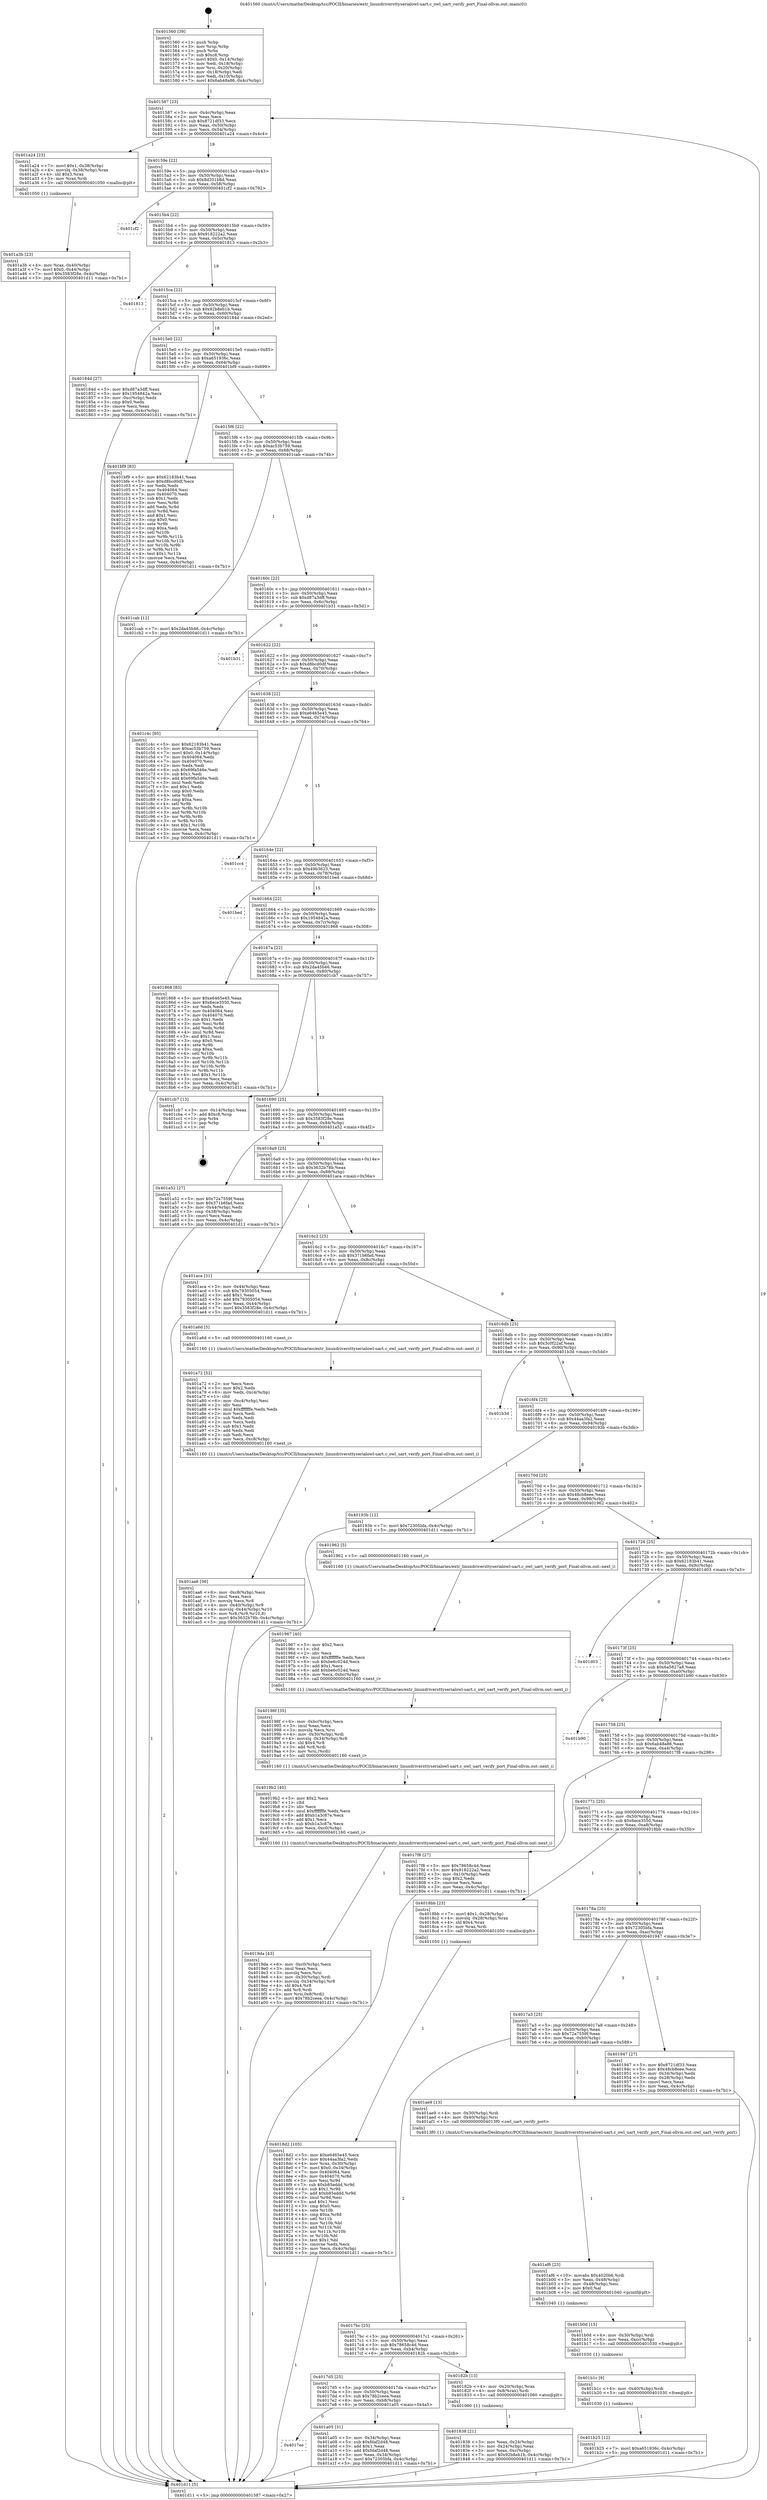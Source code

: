 digraph "0x401560" {
  label = "0x401560 (/mnt/c/Users/mathe/Desktop/tcc/POCII/binaries/extr_linuxdriversttyserialowl-uart.c_owl_uart_verify_port_Final-ollvm.out::main(0))"
  labelloc = "t"
  node[shape=record]

  Entry [label="",width=0.3,height=0.3,shape=circle,fillcolor=black,style=filled]
  "0x401587" [label="{
     0x401587 [23]\l
     | [instrs]\l
     &nbsp;&nbsp;0x401587 \<+3\>: mov -0x4c(%rbp),%eax\l
     &nbsp;&nbsp;0x40158a \<+2\>: mov %eax,%ecx\l
     &nbsp;&nbsp;0x40158c \<+6\>: sub $0x8721df33,%ecx\l
     &nbsp;&nbsp;0x401592 \<+3\>: mov %eax,-0x50(%rbp)\l
     &nbsp;&nbsp;0x401595 \<+3\>: mov %ecx,-0x54(%rbp)\l
     &nbsp;&nbsp;0x401598 \<+6\>: je 0000000000401a24 \<main+0x4c4\>\l
  }"]
  "0x401a24" [label="{
     0x401a24 [23]\l
     | [instrs]\l
     &nbsp;&nbsp;0x401a24 \<+7\>: movl $0x1,-0x38(%rbp)\l
     &nbsp;&nbsp;0x401a2b \<+4\>: movslq -0x38(%rbp),%rax\l
     &nbsp;&nbsp;0x401a2f \<+4\>: shl $0x3,%rax\l
     &nbsp;&nbsp;0x401a33 \<+3\>: mov %rax,%rdi\l
     &nbsp;&nbsp;0x401a36 \<+5\>: call 0000000000401050 \<malloc@plt\>\l
     | [calls]\l
     &nbsp;&nbsp;0x401050 \{1\} (unknown)\l
  }"]
  "0x40159e" [label="{
     0x40159e [22]\l
     | [instrs]\l
     &nbsp;&nbsp;0x40159e \<+5\>: jmp 00000000004015a3 \<main+0x43\>\l
     &nbsp;&nbsp;0x4015a3 \<+3\>: mov -0x50(%rbp),%eax\l
     &nbsp;&nbsp;0x4015a6 \<+5\>: sub $0x8d201b8d,%eax\l
     &nbsp;&nbsp;0x4015ab \<+3\>: mov %eax,-0x58(%rbp)\l
     &nbsp;&nbsp;0x4015ae \<+6\>: je 0000000000401cf2 \<main+0x792\>\l
  }"]
  Exit [label="",width=0.3,height=0.3,shape=circle,fillcolor=black,style=filled,peripheries=2]
  "0x401cf2" [label="{
     0x401cf2\l
  }", style=dashed]
  "0x4015b4" [label="{
     0x4015b4 [22]\l
     | [instrs]\l
     &nbsp;&nbsp;0x4015b4 \<+5\>: jmp 00000000004015b9 \<main+0x59\>\l
     &nbsp;&nbsp;0x4015b9 \<+3\>: mov -0x50(%rbp),%eax\l
     &nbsp;&nbsp;0x4015bc \<+5\>: sub $0x918222a2,%eax\l
     &nbsp;&nbsp;0x4015c1 \<+3\>: mov %eax,-0x5c(%rbp)\l
     &nbsp;&nbsp;0x4015c4 \<+6\>: je 0000000000401813 \<main+0x2b3\>\l
  }"]
  "0x401b25" [label="{
     0x401b25 [12]\l
     | [instrs]\l
     &nbsp;&nbsp;0x401b25 \<+7\>: movl $0xa651936c,-0x4c(%rbp)\l
     &nbsp;&nbsp;0x401b2c \<+5\>: jmp 0000000000401d11 \<main+0x7b1\>\l
  }"]
  "0x401813" [label="{
     0x401813\l
  }", style=dashed]
  "0x4015ca" [label="{
     0x4015ca [22]\l
     | [instrs]\l
     &nbsp;&nbsp;0x4015ca \<+5\>: jmp 00000000004015cf \<main+0x6f\>\l
     &nbsp;&nbsp;0x4015cf \<+3\>: mov -0x50(%rbp),%eax\l
     &nbsp;&nbsp;0x4015d2 \<+5\>: sub $0x92b8eb1b,%eax\l
     &nbsp;&nbsp;0x4015d7 \<+3\>: mov %eax,-0x60(%rbp)\l
     &nbsp;&nbsp;0x4015da \<+6\>: je 000000000040184d \<main+0x2ed\>\l
  }"]
  "0x401b1c" [label="{
     0x401b1c [9]\l
     | [instrs]\l
     &nbsp;&nbsp;0x401b1c \<+4\>: mov -0x40(%rbp),%rdi\l
     &nbsp;&nbsp;0x401b20 \<+5\>: call 0000000000401030 \<free@plt\>\l
     | [calls]\l
     &nbsp;&nbsp;0x401030 \{1\} (unknown)\l
  }"]
  "0x40184d" [label="{
     0x40184d [27]\l
     | [instrs]\l
     &nbsp;&nbsp;0x40184d \<+5\>: mov $0xd87a3dff,%eax\l
     &nbsp;&nbsp;0x401852 \<+5\>: mov $0x1954842a,%ecx\l
     &nbsp;&nbsp;0x401857 \<+3\>: mov -0xc(%rbp),%edx\l
     &nbsp;&nbsp;0x40185a \<+3\>: cmp $0x0,%edx\l
     &nbsp;&nbsp;0x40185d \<+3\>: cmove %ecx,%eax\l
     &nbsp;&nbsp;0x401860 \<+3\>: mov %eax,-0x4c(%rbp)\l
     &nbsp;&nbsp;0x401863 \<+5\>: jmp 0000000000401d11 \<main+0x7b1\>\l
  }"]
  "0x4015e0" [label="{
     0x4015e0 [22]\l
     | [instrs]\l
     &nbsp;&nbsp;0x4015e0 \<+5\>: jmp 00000000004015e5 \<main+0x85\>\l
     &nbsp;&nbsp;0x4015e5 \<+3\>: mov -0x50(%rbp),%eax\l
     &nbsp;&nbsp;0x4015e8 \<+5\>: sub $0xa651936c,%eax\l
     &nbsp;&nbsp;0x4015ed \<+3\>: mov %eax,-0x64(%rbp)\l
     &nbsp;&nbsp;0x4015f0 \<+6\>: je 0000000000401bf9 \<main+0x699\>\l
  }"]
  "0x401b0d" [label="{
     0x401b0d [15]\l
     | [instrs]\l
     &nbsp;&nbsp;0x401b0d \<+4\>: mov -0x30(%rbp),%rdi\l
     &nbsp;&nbsp;0x401b11 \<+6\>: mov %eax,-0xcc(%rbp)\l
     &nbsp;&nbsp;0x401b17 \<+5\>: call 0000000000401030 \<free@plt\>\l
     | [calls]\l
     &nbsp;&nbsp;0x401030 \{1\} (unknown)\l
  }"]
  "0x401bf9" [label="{
     0x401bf9 [83]\l
     | [instrs]\l
     &nbsp;&nbsp;0x401bf9 \<+5\>: mov $0x62183b41,%eax\l
     &nbsp;&nbsp;0x401bfe \<+5\>: mov $0xd8bcd0df,%ecx\l
     &nbsp;&nbsp;0x401c03 \<+2\>: xor %edx,%edx\l
     &nbsp;&nbsp;0x401c05 \<+7\>: mov 0x404064,%esi\l
     &nbsp;&nbsp;0x401c0c \<+7\>: mov 0x404070,%edi\l
     &nbsp;&nbsp;0x401c13 \<+3\>: sub $0x1,%edx\l
     &nbsp;&nbsp;0x401c16 \<+3\>: mov %esi,%r8d\l
     &nbsp;&nbsp;0x401c19 \<+3\>: add %edx,%r8d\l
     &nbsp;&nbsp;0x401c1c \<+4\>: imul %r8d,%esi\l
     &nbsp;&nbsp;0x401c20 \<+3\>: and $0x1,%esi\l
     &nbsp;&nbsp;0x401c23 \<+3\>: cmp $0x0,%esi\l
     &nbsp;&nbsp;0x401c26 \<+4\>: sete %r9b\l
     &nbsp;&nbsp;0x401c2a \<+3\>: cmp $0xa,%edi\l
     &nbsp;&nbsp;0x401c2d \<+4\>: setl %r10b\l
     &nbsp;&nbsp;0x401c31 \<+3\>: mov %r9b,%r11b\l
     &nbsp;&nbsp;0x401c34 \<+3\>: and %r10b,%r11b\l
     &nbsp;&nbsp;0x401c37 \<+3\>: xor %r10b,%r9b\l
     &nbsp;&nbsp;0x401c3a \<+3\>: or %r9b,%r11b\l
     &nbsp;&nbsp;0x401c3d \<+4\>: test $0x1,%r11b\l
     &nbsp;&nbsp;0x401c41 \<+3\>: cmovne %ecx,%eax\l
     &nbsp;&nbsp;0x401c44 \<+3\>: mov %eax,-0x4c(%rbp)\l
     &nbsp;&nbsp;0x401c47 \<+5\>: jmp 0000000000401d11 \<main+0x7b1\>\l
  }"]
  "0x4015f6" [label="{
     0x4015f6 [22]\l
     | [instrs]\l
     &nbsp;&nbsp;0x4015f6 \<+5\>: jmp 00000000004015fb \<main+0x9b\>\l
     &nbsp;&nbsp;0x4015fb \<+3\>: mov -0x50(%rbp),%eax\l
     &nbsp;&nbsp;0x4015fe \<+5\>: sub $0xac53b759,%eax\l
     &nbsp;&nbsp;0x401603 \<+3\>: mov %eax,-0x68(%rbp)\l
     &nbsp;&nbsp;0x401606 \<+6\>: je 0000000000401cab \<main+0x74b\>\l
  }"]
  "0x401af6" [label="{
     0x401af6 [23]\l
     | [instrs]\l
     &nbsp;&nbsp;0x401af6 \<+10\>: movabs $0x4020b6,%rdi\l
     &nbsp;&nbsp;0x401b00 \<+3\>: mov %eax,-0x48(%rbp)\l
     &nbsp;&nbsp;0x401b03 \<+3\>: mov -0x48(%rbp),%esi\l
     &nbsp;&nbsp;0x401b06 \<+2\>: mov $0x0,%al\l
     &nbsp;&nbsp;0x401b08 \<+5\>: call 0000000000401040 \<printf@plt\>\l
     | [calls]\l
     &nbsp;&nbsp;0x401040 \{1\} (unknown)\l
  }"]
  "0x401cab" [label="{
     0x401cab [12]\l
     | [instrs]\l
     &nbsp;&nbsp;0x401cab \<+7\>: movl $0x2da45b46,-0x4c(%rbp)\l
     &nbsp;&nbsp;0x401cb2 \<+5\>: jmp 0000000000401d11 \<main+0x7b1\>\l
  }"]
  "0x40160c" [label="{
     0x40160c [22]\l
     | [instrs]\l
     &nbsp;&nbsp;0x40160c \<+5\>: jmp 0000000000401611 \<main+0xb1\>\l
     &nbsp;&nbsp;0x401611 \<+3\>: mov -0x50(%rbp),%eax\l
     &nbsp;&nbsp;0x401614 \<+5\>: sub $0xd87a3dff,%eax\l
     &nbsp;&nbsp;0x401619 \<+3\>: mov %eax,-0x6c(%rbp)\l
     &nbsp;&nbsp;0x40161c \<+6\>: je 0000000000401b31 \<main+0x5d1\>\l
  }"]
  "0x401aa6" [label="{
     0x401aa6 [36]\l
     | [instrs]\l
     &nbsp;&nbsp;0x401aa6 \<+6\>: mov -0xc8(%rbp),%ecx\l
     &nbsp;&nbsp;0x401aac \<+3\>: imul %eax,%ecx\l
     &nbsp;&nbsp;0x401aaf \<+3\>: movslq %ecx,%r8\l
     &nbsp;&nbsp;0x401ab2 \<+4\>: mov -0x40(%rbp),%r9\l
     &nbsp;&nbsp;0x401ab6 \<+4\>: movslq -0x44(%rbp),%r10\l
     &nbsp;&nbsp;0x401aba \<+4\>: mov %r8,(%r9,%r10,8)\l
     &nbsp;&nbsp;0x401abe \<+7\>: movl $0x3632b78b,-0x4c(%rbp)\l
     &nbsp;&nbsp;0x401ac5 \<+5\>: jmp 0000000000401d11 \<main+0x7b1\>\l
  }"]
  "0x401b31" [label="{
     0x401b31\l
  }", style=dashed]
  "0x401622" [label="{
     0x401622 [22]\l
     | [instrs]\l
     &nbsp;&nbsp;0x401622 \<+5\>: jmp 0000000000401627 \<main+0xc7\>\l
     &nbsp;&nbsp;0x401627 \<+3\>: mov -0x50(%rbp),%eax\l
     &nbsp;&nbsp;0x40162a \<+5\>: sub $0xd8bcd0df,%eax\l
     &nbsp;&nbsp;0x40162f \<+3\>: mov %eax,-0x70(%rbp)\l
     &nbsp;&nbsp;0x401632 \<+6\>: je 0000000000401c4c \<main+0x6ec\>\l
  }"]
  "0x401a72" [label="{
     0x401a72 [52]\l
     | [instrs]\l
     &nbsp;&nbsp;0x401a72 \<+2\>: xor %ecx,%ecx\l
     &nbsp;&nbsp;0x401a74 \<+5\>: mov $0x2,%edx\l
     &nbsp;&nbsp;0x401a79 \<+6\>: mov %edx,-0xc4(%rbp)\l
     &nbsp;&nbsp;0x401a7f \<+1\>: cltd\l
     &nbsp;&nbsp;0x401a80 \<+6\>: mov -0xc4(%rbp),%esi\l
     &nbsp;&nbsp;0x401a86 \<+2\>: idiv %esi\l
     &nbsp;&nbsp;0x401a88 \<+6\>: imul $0xfffffffe,%edx,%edx\l
     &nbsp;&nbsp;0x401a8e \<+2\>: mov %ecx,%edi\l
     &nbsp;&nbsp;0x401a90 \<+2\>: sub %edx,%edi\l
     &nbsp;&nbsp;0x401a92 \<+2\>: mov %ecx,%edx\l
     &nbsp;&nbsp;0x401a94 \<+3\>: sub $0x1,%edx\l
     &nbsp;&nbsp;0x401a97 \<+2\>: add %edx,%edi\l
     &nbsp;&nbsp;0x401a99 \<+2\>: sub %edi,%ecx\l
     &nbsp;&nbsp;0x401a9b \<+6\>: mov %ecx,-0xc8(%rbp)\l
     &nbsp;&nbsp;0x401aa1 \<+5\>: call 0000000000401160 \<next_i\>\l
     | [calls]\l
     &nbsp;&nbsp;0x401160 \{1\} (/mnt/c/Users/mathe/Desktop/tcc/POCII/binaries/extr_linuxdriversttyserialowl-uart.c_owl_uart_verify_port_Final-ollvm.out::next_i)\l
  }"]
  "0x401c4c" [label="{
     0x401c4c [95]\l
     | [instrs]\l
     &nbsp;&nbsp;0x401c4c \<+5\>: mov $0x62183b41,%eax\l
     &nbsp;&nbsp;0x401c51 \<+5\>: mov $0xac53b759,%ecx\l
     &nbsp;&nbsp;0x401c56 \<+7\>: movl $0x0,-0x14(%rbp)\l
     &nbsp;&nbsp;0x401c5d \<+7\>: mov 0x404064,%edx\l
     &nbsp;&nbsp;0x401c64 \<+7\>: mov 0x404070,%esi\l
     &nbsp;&nbsp;0x401c6b \<+2\>: mov %edx,%edi\l
     &nbsp;&nbsp;0x401c6d \<+6\>: sub $0x69fa546e,%edi\l
     &nbsp;&nbsp;0x401c73 \<+3\>: sub $0x1,%edi\l
     &nbsp;&nbsp;0x401c76 \<+6\>: add $0x69fa546e,%edi\l
     &nbsp;&nbsp;0x401c7c \<+3\>: imul %edi,%edx\l
     &nbsp;&nbsp;0x401c7f \<+3\>: and $0x1,%edx\l
     &nbsp;&nbsp;0x401c82 \<+3\>: cmp $0x0,%edx\l
     &nbsp;&nbsp;0x401c85 \<+4\>: sete %r8b\l
     &nbsp;&nbsp;0x401c89 \<+3\>: cmp $0xa,%esi\l
     &nbsp;&nbsp;0x401c8c \<+4\>: setl %r9b\l
     &nbsp;&nbsp;0x401c90 \<+3\>: mov %r8b,%r10b\l
     &nbsp;&nbsp;0x401c93 \<+3\>: and %r9b,%r10b\l
     &nbsp;&nbsp;0x401c96 \<+3\>: xor %r9b,%r8b\l
     &nbsp;&nbsp;0x401c99 \<+3\>: or %r8b,%r10b\l
     &nbsp;&nbsp;0x401c9c \<+4\>: test $0x1,%r10b\l
     &nbsp;&nbsp;0x401ca0 \<+3\>: cmovne %ecx,%eax\l
     &nbsp;&nbsp;0x401ca3 \<+3\>: mov %eax,-0x4c(%rbp)\l
     &nbsp;&nbsp;0x401ca6 \<+5\>: jmp 0000000000401d11 \<main+0x7b1\>\l
  }"]
  "0x401638" [label="{
     0x401638 [22]\l
     | [instrs]\l
     &nbsp;&nbsp;0x401638 \<+5\>: jmp 000000000040163d \<main+0xdd\>\l
     &nbsp;&nbsp;0x40163d \<+3\>: mov -0x50(%rbp),%eax\l
     &nbsp;&nbsp;0x401640 \<+5\>: sub $0xe6465e45,%eax\l
     &nbsp;&nbsp;0x401645 \<+3\>: mov %eax,-0x74(%rbp)\l
     &nbsp;&nbsp;0x401648 \<+6\>: je 0000000000401cc4 \<main+0x764\>\l
  }"]
  "0x401a3b" [label="{
     0x401a3b [23]\l
     | [instrs]\l
     &nbsp;&nbsp;0x401a3b \<+4\>: mov %rax,-0x40(%rbp)\l
     &nbsp;&nbsp;0x401a3f \<+7\>: movl $0x0,-0x44(%rbp)\l
     &nbsp;&nbsp;0x401a46 \<+7\>: movl $0x3583f28e,-0x4c(%rbp)\l
     &nbsp;&nbsp;0x401a4d \<+5\>: jmp 0000000000401d11 \<main+0x7b1\>\l
  }"]
  "0x401cc4" [label="{
     0x401cc4\l
  }", style=dashed]
  "0x40164e" [label="{
     0x40164e [22]\l
     | [instrs]\l
     &nbsp;&nbsp;0x40164e \<+5\>: jmp 0000000000401653 \<main+0xf3\>\l
     &nbsp;&nbsp;0x401653 \<+3\>: mov -0x50(%rbp),%eax\l
     &nbsp;&nbsp;0x401656 \<+5\>: sub $0x49b3623,%eax\l
     &nbsp;&nbsp;0x40165b \<+3\>: mov %eax,-0x78(%rbp)\l
     &nbsp;&nbsp;0x40165e \<+6\>: je 0000000000401bed \<main+0x68d\>\l
  }"]
  "0x4017ee" [label="{
     0x4017ee\l
  }", style=dashed]
  "0x401bed" [label="{
     0x401bed\l
  }", style=dashed]
  "0x401664" [label="{
     0x401664 [22]\l
     | [instrs]\l
     &nbsp;&nbsp;0x401664 \<+5\>: jmp 0000000000401669 \<main+0x109\>\l
     &nbsp;&nbsp;0x401669 \<+3\>: mov -0x50(%rbp),%eax\l
     &nbsp;&nbsp;0x40166c \<+5\>: sub $0x1954842a,%eax\l
     &nbsp;&nbsp;0x401671 \<+3\>: mov %eax,-0x7c(%rbp)\l
     &nbsp;&nbsp;0x401674 \<+6\>: je 0000000000401868 \<main+0x308\>\l
  }"]
  "0x401a05" [label="{
     0x401a05 [31]\l
     | [instrs]\l
     &nbsp;&nbsp;0x401a05 \<+3\>: mov -0x34(%rbp),%eax\l
     &nbsp;&nbsp;0x401a08 \<+5\>: sub $0xfdaf2d48,%eax\l
     &nbsp;&nbsp;0x401a0d \<+3\>: add $0x1,%eax\l
     &nbsp;&nbsp;0x401a10 \<+5\>: add $0xfdaf2d48,%eax\l
     &nbsp;&nbsp;0x401a15 \<+3\>: mov %eax,-0x34(%rbp)\l
     &nbsp;&nbsp;0x401a18 \<+7\>: movl $0x72305bfa,-0x4c(%rbp)\l
     &nbsp;&nbsp;0x401a1f \<+5\>: jmp 0000000000401d11 \<main+0x7b1\>\l
  }"]
  "0x401868" [label="{
     0x401868 [83]\l
     | [instrs]\l
     &nbsp;&nbsp;0x401868 \<+5\>: mov $0xe6465e45,%eax\l
     &nbsp;&nbsp;0x40186d \<+5\>: mov $0x6ece3550,%ecx\l
     &nbsp;&nbsp;0x401872 \<+2\>: xor %edx,%edx\l
     &nbsp;&nbsp;0x401874 \<+7\>: mov 0x404064,%esi\l
     &nbsp;&nbsp;0x40187b \<+7\>: mov 0x404070,%edi\l
     &nbsp;&nbsp;0x401882 \<+3\>: sub $0x1,%edx\l
     &nbsp;&nbsp;0x401885 \<+3\>: mov %esi,%r8d\l
     &nbsp;&nbsp;0x401888 \<+3\>: add %edx,%r8d\l
     &nbsp;&nbsp;0x40188b \<+4\>: imul %r8d,%esi\l
     &nbsp;&nbsp;0x40188f \<+3\>: and $0x1,%esi\l
     &nbsp;&nbsp;0x401892 \<+3\>: cmp $0x0,%esi\l
     &nbsp;&nbsp;0x401895 \<+4\>: sete %r9b\l
     &nbsp;&nbsp;0x401899 \<+3\>: cmp $0xa,%edi\l
     &nbsp;&nbsp;0x40189c \<+4\>: setl %r10b\l
     &nbsp;&nbsp;0x4018a0 \<+3\>: mov %r9b,%r11b\l
     &nbsp;&nbsp;0x4018a3 \<+3\>: and %r10b,%r11b\l
     &nbsp;&nbsp;0x4018a6 \<+3\>: xor %r10b,%r9b\l
     &nbsp;&nbsp;0x4018a9 \<+3\>: or %r9b,%r11b\l
     &nbsp;&nbsp;0x4018ac \<+4\>: test $0x1,%r11b\l
     &nbsp;&nbsp;0x4018b0 \<+3\>: cmovne %ecx,%eax\l
     &nbsp;&nbsp;0x4018b3 \<+3\>: mov %eax,-0x4c(%rbp)\l
     &nbsp;&nbsp;0x4018b6 \<+5\>: jmp 0000000000401d11 \<main+0x7b1\>\l
  }"]
  "0x40167a" [label="{
     0x40167a [22]\l
     | [instrs]\l
     &nbsp;&nbsp;0x40167a \<+5\>: jmp 000000000040167f \<main+0x11f\>\l
     &nbsp;&nbsp;0x40167f \<+3\>: mov -0x50(%rbp),%eax\l
     &nbsp;&nbsp;0x401682 \<+5\>: sub $0x2da45b46,%eax\l
     &nbsp;&nbsp;0x401687 \<+3\>: mov %eax,-0x80(%rbp)\l
     &nbsp;&nbsp;0x40168a \<+6\>: je 0000000000401cb7 \<main+0x757\>\l
  }"]
  "0x4019da" [label="{
     0x4019da [43]\l
     | [instrs]\l
     &nbsp;&nbsp;0x4019da \<+6\>: mov -0xc0(%rbp),%ecx\l
     &nbsp;&nbsp;0x4019e0 \<+3\>: imul %eax,%ecx\l
     &nbsp;&nbsp;0x4019e3 \<+3\>: movslq %ecx,%rsi\l
     &nbsp;&nbsp;0x4019e6 \<+4\>: mov -0x30(%rbp),%rdi\l
     &nbsp;&nbsp;0x4019ea \<+4\>: movslq -0x34(%rbp),%r8\l
     &nbsp;&nbsp;0x4019ee \<+4\>: shl $0x4,%r8\l
     &nbsp;&nbsp;0x4019f2 \<+3\>: add %r8,%rdi\l
     &nbsp;&nbsp;0x4019f5 \<+4\>: mov %rsi,0x8(%rdi)\l
     &nbsp;&nbsp;0x4019f9 \<+7\>: movl $0x78b2ceea,-0x4c(%rbp)\l
     &nbsp;&nbsp;0x401a00 \<+5\>: jmp 0000000000401d11 \<main+0x7b1\>\l
  }"]
  "0x401cb7" [label="{
     0x401cb7 [13]\l
     | [instrs]\l
     &nbsp;&nbsp;0x401cb7 \<+3\>: mov -0x14(%rbp),%eax\l
     &nbsp;&nbsp;0x401cba \<+7\>: add $0xc8,%rsp\l
     &nbsp;&nbsp;0x401cc1 \<+1\>: pop %rbx\l
     &nbsp;&nbsp;0x401cc2 \<+1\>: pop %rbp\l
     &nbsp;&nbsp;0x401cc3 \<+1\>: ret\l
  }"]
  "0x401690" [label="{
     0x401690 [25]\l
     | [instrs]\l
     &nbsp;&nbsp;0x401690 \<+5\>: jmp 0000000000401695 \<main+0x135\>\l
     &nbsp;&nbsp;0x401695 \<+3\>: mov -0x50(%rbp),%eax\l
     &nbsp;&nbsp;0x401698 \<+5\>: sub $0x3583f28e,%eax\l
     &nbsp;&nbsp;0x40169d \<+6\>: mov %eax,-0x84(%rbp)\l
     &nbsp;&nbsp;0x4016a3 \<+6\>: je 0000000000401a52 \<main+0x4f2\>\l
  }"]
  "0x4019b2" [label="{
     0x4019b2 [40]\l
     | [instrs]\l
     &nbsp;&nbsp;0x4019b2 \<+5\>: mov $0x2,%ecx\l
     &nbsp;&nbsp;0x4019b7 \<+1\>: cltd\l
     &nbsp;&nbsp;0x4019b8 \<+2\>: idiv %ecx\l
     &nbsp;&nbsp;0x4019ba \<+6\>: imul $0xfffffffe,%edx,%ecx\l
     &nbsp;&nbsp;0x4019c0 \<+6\>: add $0xb1a3c87e,%ecx\l
     &nbsp;&nbsp;0x4019c6 \<+3\>: add $0x1,%ecx\l
     &nbsp;&nbsp;0x4019c9 \<+6\>: sub $0xb1a3c87e,%ecx\l
     &nbsp;&nbsp;0x4019cf \<+6\>: mov %ecx,-0xc0(%rbp)\l
     &nbsp;&nbsp;0x4019d5 \<+5\>: call 0000000000401160 \<next_i\>\l
     | [calls]\l
     &nbsp;&nbsp;0x401160 \{1\} (/mnt/c/Users/mathe/Desktop/tcc/POCII/binaries/extr_linuxdriversttyserialowl-uart.c_owl_uart_verify_port_Final-ollvm.out::next_i)\l
  }"]
  "0x401a52" [label="{
     0x401a52 [27]\l
     | [instrs]\l
     &nbsp;&nbsp;0x401a52 \<+5\>: mov $0x72a7559f,%eax\l
     &nbsp;&nbsp;0x401a57 \<+5\>: mov $0x371b6fad,%ecx\l
     &nbsp;&nbsp;0x401a5c \<+3\>: mov -0x44(%rbp),%edx\l
     &nbsp;&nbsp;0x401a5f \<+3\>: cmp -0x38(%rbp),%edx\l
     &nbsp;&nbsp;0x401a62 \<+3\>: cmovl %ecx,%eax\l
     &nbsp;&nbsp;0x401a65 \<+3\>: mov %eax,-0x4c(%rbp)\l
     &nbsp;&nbsp;0x401a68 \<+5\>: jmp 0000000000401d11 \<main+0x7b1\>\l
  }"]
  "0x4016a9" [label="{
     0x4016a9 [25]\l
     | [instrs]\l
     &nbsp;&nbsp;0x4016a9 \<+5\>: jmp 00000000004016ae \<main+0x14e\>\l
     &nbsp;&nbsp;0x4016ae \<+3\>: mov -0x50(%rbp),%eax\l
     &nbsp;&nbsp;0x4016b1 \<+5\>: sub $0x3632b78b,%eax\l
     &nbsp;&nbsp;0x4016b6 \<+6\>: mov %eax,-0x88(%rbp)\l
     &nbsp;&nbsp;0x4016bc \<+6\>: je 0000000000401aca \<main+0x56a\>\l
  }"]
  "0x40198f" [label="{
     0x40198f [35]\l
     | [instrs]\l
     &nbsp;&nbsp;0x40198f \<+6\>: mov -0xbc(%rbp),%ecx\l
     &nbsp;&nbsp;0x401995 \<+3\>: imul %eax,%ecx\l
     &nbsp;&nbsp;0x401998 \<+3\>: movslq %ecx,%rsi\l
     &nbsp;&nbsp;0x40199b \<+4\>: mov -0x30(%rbp),%rdi\l
     &nbsp;&nbsp;0x40199f \<+4\>: movslq -0x34(%rbp),%r8\l
     &nbsp;&nbsp;0x4019a3 \<+4\>: shl $0x4,%r8\l
     &nbsp;&nbsp;0x4019a7 \<+3\>: add %r8,%rdi\l
     &nbsp;&nbsp;0x4019aa \<+3\>: mov %rsi,(%rdi)\l
     &nbsp;&nbsp;0x4019ad \<+5\>: call 0000000000401160 \<next_i\>\l
     | [calls]\l
     &nbsp;&nbsp;0x401160 \{1\} (/mnt/c/Users/mathe/Desktop/tcc/POCII/binaries/extr_linuxdriversttyserialowl-uart.c_owl_uart_verify_port_Final-ollvm.out::next_i)\l
  }"]
  "0x401aca" [label="{
     0x401aca [31]\l
     | [instrs]\l
     &nbsp;&nbsp;0x401aca \<+3\>: mov -0x44(%rbp),%eax\l
     &nbsp;&nbsp;0x401acd \<+5\>: sub $0x79305054,%eax\l
     &nbsp;&nbsp;0x401ad2 \<+3\>: add $0x1,%eax\l
     &nbsp;&nbsp;0x401ad5 \<+5\>: add $0x79305054,%eax\l
     &nbsp;&nbsp;0x401ada \<+3\>: mov %eax,-0x44(%rbp)\l
     &nbsp;&nbsp;0x401add \<+7\>: movl $0x3583f28e,-0x4c(%rbp)\l
     &nbsp;&nbsp;0x401ae4 \<+5\>: jmp 0000000000401d11 \<main+0x7b1\>\l
  }"]
  "0x4016c2" [label="{
     0x4016c2 [25]\l
     | [instrs]\l
     &nbsp;&nbsp;0x4016c2 \<+5\>: jmp 00000000004016c7 \<main+0x167\>\l
     &nbsp;&nbsp;0x4016c7 \<+3\>: mov -0x50(%rbp),%eax\l
     &nbsp;&nbsp;0x4016ca \<+5\>: sub $0x371b6fad,%eax\l
     &nbsp;&nbsp;0x4016cf \<+6\>: mov %eax,-0x8c(%rbp)\l
     &nbsp;&nbsp;0x4016d5 \<+6\>: je 0000000000401a6d \<main+0x50d\>\l
  }"]
  "0x401967" [label="{
     0x401967 [40]\l
     | [instrs]\l
     &nbsp;&nbsp;0x401967 \<+5\>: mov $0x2,%ecx\l
     &nbsp;&nbsp;0x40196c \<+1\>: cltd\l
     &nbsp;&nbsp;0x40196d \<+2\>: idiv %ecx\l
     &nbsp;&nbsp;0x40196f \<+6\>: imul $0xfffffffe,%edx,%ecx\l
     &nbsp;&nbsp;0x401975 \<+6\>: sub $0xbe6c024d,%ecx\l
     &nbsp;&nbsp;0x40197b \<+3\>: add $0x1,%ecx\l
     &nbsp;&nbsp;0x40197e \<+6\>: add $0xbe6c024d,%ecx\l
     &nbsp;&nbsp;0x401984 \<+6\>: mov %ecx,-0xbc(%rbp)\l
     &nbsp;&nbsp;0x40198a \<+5\>: call 0000000000401160 \<next_i\>\l
     | [calls]\l
     &nbsp;&nbsp;0x401160 \{1\} (/mnt/c/Users/mathe/Desktop/tcc/POCII/binaries/extr_linuxdriversttyserialowl-uart.c_owl_uart_verify_port_Final-ollvm.out::next_i)\l
  }"]
  "0x401a6d" [label="{
     0x401a6d [5]\l
     | [instrs]\l
     &nbsp;&nbsp;0x401a6d \<+5\>: call 0000000000401160 \<next_i\>\l
     | [calls]\l
     &nbsp;&nbsp;0x401160 \{1\} (/mnt/c/Users/mathe/Desktop/tcc/POCII/binaries/extr_linuxdriversttyserialowl-uart.c_owl_uart_verify_port_Final-ollvm.out::next_i)\l
  }"]
  "0x4016db" [label="{
     0x4016db [25]\l
     | [instrs]\l
     &nbsp;&nbsp;0x4016db \<+5\>: jmp 00000000004016e0 \<main+0x180\>\l
     &nbsp;&nbsp;0x4016e0 \<+3\>: mov -0x50(%rbp),%eax\l
     &nbsp;&nbsp;0x4016e3 \<+5\>: sub $0x3c0f22af,%eax\l
     &nbsp;&nbsp;0x4016e8 \<+6\>: mov %eax,-0x90(%rbp)\l
     &nbsp;&nbsp;0x4016ee \<+6\>: je 0000000000401b3d \<main+0x5dd\>\l
  }"]
  "0x4018d2" [label="{
     0x4018d2 [105]\l
     | [instrs]\l
     &nbsp;&nbsp;0x4018d2 \<+5\>: mov $0xe6465e45,%ecx\l
     &nbsp;&nbsp;0x4018d7 \<+5\>: mov $0x44aa3fa2,%edx\l
     &nbsp;&nbsp;0x4018dc \<+4\>: mov %rax,-0x30(%rbp)\l
     &nbsp;&nbsp;0x4018e0 \<+7\>: movl $0x0,-0x34(%rbp)\l
     &nbsp;&nbsp;0x4018e7 \<+7\>: mov 0x404064,%esi\l
     &nbsp;&nbsp;0x4018ee \<+8\>: mov 0x404070,%r8d\l
     &nbsp;&nbsp;0x4018f6 \<+3\>: mov %esi,%r9d\l
     &nbsp;&nbsp;0x4018f9 \<+7\>: sub $0xb85eddd,%r9d\l
     &nbsp;&nbsp;0x401900 \<+4\>: sub $0x1,%r9d\l
     &nbsp;&nbsp;0x401904 \<+7\>: add $0xb85eddd,%r9d\l
     &nbsp;&nbsp;0x40190b \<+4\>: imul %r9d,%esi\l
     &nbsp;&nbsp;0x40190f \<+3\>: and $0x1,%esi\l
     &nbsp;&nbsp;0x401912 \<+3\>: cmp $0x0,%esi\l
     &nbsp;&nbsp;0x401915 \<+4\>: sete %r10b\l
     &nbsp;&nbsp;0x401919 \<+4\>: cmp $0xa,%r8d\l
     &nbsp;&nbsp;0x40191d \<+4\>: setl %r11b\l
     &nbsp;&nbsp;0x401921 \<+3\>: mov %r10b,%bl\l
     &nbsp;&nbsp;0x401924 \<+3\>: and %r11b,%bl\l
     &nbsp;&nbsp;0x401927 \<+3\>: xor %r11b,%r10b\l
     &nbsp;&nbsp;0x40192a \<+3\>: or %r10b,%bl\l
     &nbsp;&nbsp;0x40192d \<+3\>: test $0x1,%bl\l
     &nbsp;&nbsp;0x401930 \<+3\>: cmovne %edx,%ecx\l
     &nbsp;&nbsp;0x401933 \<+3\>: mov %ecx,-0x4c(%rbp)\l
     &nbsp;&nbsp;0x401936 \<+5\>: jmp 0000000000401d11 \<main+0x7b1\>\l
  }"]
  "0x401b3d" [label="{
     0x401b3d\l
  }", style=dashed]
  "0x4016f4" [label="{
     0x4016f4 [25]\l
     | [instrs]\l
     &nbsp;&nbsp;0x4016f4 \<+5\>: jmp 00000000004016f9 \<main+0x199\>\l
     &nbsp;&nbsp;0x4016f9 \<+3\>: mov -0x50(%rbp),%eax\l
     &nbsp;&nbsp;0x4016fc \<+5\>: sub $0x44aa3fa2,%eax\l
     &nbsp;&nbsp;0x401701 \<+6\>: mov %eax,-0x94(%rbp)\l
     &nbsp;&nbsp;0x401707 \<+6\>: je 000000000040193b \<main+0x3db\>\l
  }"]
  "0x401838" [label="{
     0x401838 [21]\l
     | [instrs]\l
     &nbsp;&nbsp;0x401838 \<+3\>: mov %eax,-0x24(%rbp)\l
     &nbsp;&nbsp;0x40183b \<+3\>: mov -0x24(%rbp),%eax\l
     &nbsp;&nbsp;0x40183e \<+3\>: mov %eax,-0xc(%rbp)\l
     &nbsp;&nbsp;0x401841 \<+7\>: movl $0x92b8eb1b,-0x4c(%rbp)\l
     &nbsp;&nbsp;0x401848 \<+5\>: jmp 0000000000401d11 \<main+0x7b1\>\l
  }"]
  "0x40193b" [label="{
     0x40193b [12]\l
     | [instrs]\l
     &nbsp;&nbsp;0x40193b \<+7\>: movl $0x72305bfa,-0x4c(%rbp)\l
     &nbsp;&nbsp;0x401942 \<+5\>: jmp 0000000000401d11 \<main+0x7b1\>\l
  }"]
  "0x40170d" [label="{
     0x40170d [25]\l
     | [instrs]\l
     &nbsp;&nbsp;0x40170d \<+5\>: jmp 0000000000401712 \<main+0x1b2\>\l
     &nbsp;&nbsp;0x401712 \<+3\>: mov -0x50(%rbp),%eax\l
     &nbsp;&nbsp;0x401715 \<+5\>: sub $0x48cb8eee,%eax\l
     &nbsp;&nbsp;0x40171a \<+6\>: mov %eax,-0x98(%rbp)\l
     &nbsp;&nbsp;0x401720 \<+6\>: je 0000000000401962 \<main+0x402\>\l
  }"]
  "0x4017d5" [label="{
     0x4017d5 [25]\l
     | [instrs]\l
     &nbsp;&nbsp;0x4017d5 \<+5\>: jmp 00000000004017da \<main+0x27a\>\l
     &nbsp;&nbsp;0x4017da \<+3\>: mov -0x50(%rbp),%eax\l
     &nbsp;&nbsp;0x4017dd \<+5\>: sub $0x78b2ceea,%eax\l
     &nbsp;&nbsp;0x4017e2 \<+6\>: mov %eax,-0xb8(%rbp)\l
     &nbsp;&nbsp;0x4017e8 \<+6\>: je 0000000000401a05 \<main+0x4a5\>\l
  }"]
  "0x401962" [label="{
     0x401962 [5]\l
     | [instrs]\l
     &nbsp;&nbsp;0x401962 \<+5\>: call 0000000000401160 \<next_i\>\l
     | [calls]\l
     &nbsp;&nbsp;0x401160 \{1\} (/mnt/c/Users/mathe/Desktop/tcc/POCII/binaries/extr_linuxdriversttyserialowl-uart.c_owl_uart_verify_port_Final-ollvm.out::next_i)\l
  }"]
  "0x401726" [label="{
     0x401726 [25]\l
     | [instrs]\l
     &nbsp;&nbsp;0x401726 \<+5\>: jmp 000000000040172b \<main+0x1cb\>\l
     &nbsp;&nbsp;0x40172b \<+3\>: mov -0x50(%rbp),%eax\l
     &nbsp;&nbsp;0x40172e \<+5\>: sub $0x62183b41,%eax\l
     &nbsp;&nbsp;0x401733 \<+6\>: mov %eax,-0x9c(%rbp)\l
     &nbsp;&nbsp;0x401739 \<+6\>: je 0000000000401d03 \<main+0x7a3\>\l
  }"]
  "0x40182b" [label="{
     0x40182b [13]\l
     | [instrs]\l
     &nbsp;&nbsp;0x40182b \<+4\>: mov -0x20(%rbp),%rax\l
     &nbsp;&nbsp;0x40182f \<+4\>: mov 0x8(%rax),%rdi\l
     &nbsp;&nbsp;0x401833 \<+5\>: call 0000000000401060 \<atoi@plt\>\l
     | [calls]\l
     &nbsp;&nbsp;0x401060 \{1\} (unknown)\l
  }"]
  "0x401d03" [label="{
     0x401d03\l
  }", style=dashed]
  "0x40173f" [label="{
     0x40173f [25]\l
     | [instrs]\l
     &nbsp;&nbsp;0x40173f \<+5\>: jmp 0000000000401744 \<main+0x1e4\>\l
     &nbsp;&nbsp;0x401744 \<+3\>: mov -0x50(%rbp),%eax\l
     &nbsp;&nbsp;0x401747 \<+5\>: sub $0x6a5827a8,%eax\l
     &nbsp;&nbsp;0x40174c \<+6\>: mov %eax,-0xa0(%rbp)\l
     &nbsp;&nbsp;0x401752 \<+6\>: je 0000000000401b90 \<main+0x630\>\l
  }"]
  "0x4017bc" [label="{
     0x4017bc [25]\l
     | [instrs]\l
     &nbsp;&nbsp;0x4017bc \<+5\>: jmp 00000000004017c1 \<main+0x261\>\l
     &nbsp;&nbsp;0x4017c1 \<+3\>: mov -0x50(%rbp),%eax\l
     &nbsp;&nbsp;0x4017c4 \<+5\>: sub $0x78658c4d,%eax\l
     &nbsp;&nbsp;0x4017c9 \<+6\>: mov %eax,-0xb4(%rbp)\l
     &nbsp;&nbsp;0x4017cf \<+6\>: je 000000000040182b \<main+0x2cb\>\l
  }"]
  "0x401b90" [label="{
     0x401b90\l
  }", style=dashed]
  "0x401758" [label="{
     0x401758 [25]\l
     | [instrs]\l
     &nbsp;&nbsp;0x401758 \<+5\>: jmp 000000000040175d \<main+0x1fd\>\l
     &nbsp;&nbsp;0x40175d \<+3\>: mov -0x50(%rbp),%eax\l
     &nbsp;&nbsp;0x401760 \<+5\>: sub $0x6ab48a86,%eax\l
     &nbsp;&nbsp;0x401765 \<+6\>: mov %eax,-0xa4(%rbp)\l
     &nbsp;&nbsp;0x40176b \<+6\>: je 00000000004017f8 \<main+0x298\>\l
  }"]
  "0x401ae9" [label="{
     0x401ae9 [13]\l
     | [instrs]\l
     &nbsp;&nbsp;0x401ae9 \<+4\>: mov -0x30(%rbp),%rdi\l
     &nbsp;&nbsp;0x401aed \<+4\>: mov -0x40(%rbp),%rsi\l
     &nbsp;&nbsp;0x401af1 \<+5\>: call 00000000004013f0 \<owl_uart_verify_port\>\l
     | [calls]\l
     &nbsp;&nbsp;0x4013f0 \{1\} (/mnt/c/Users/mathe/Desktop/tcc/POCII/binaries/extr_linuxdriversttyserialowl-uart.c_owl_uart_verify_port_Final-ollvm.out::owl_uart_verify_port)\l
  }"]
  "0x4017f8" [label="{
     0x4017f8 [27]\l
     | [instrs]\l
     &nbsp;&nbsp;0x4017f8 \<+5\>: mov $0x78658c4d,%eax\l
     &nbsp;&nbsp;0x4017fd \<+5\>: mov $0x918222a2,%ecx\l
     &nbsp;&nbsp;0x401802 \<+3\>: mov -0x10(%rbp),%edx\l
     &nbsp;&nbsp;0x401805 \<+3\>: cmp $0x2,%edx\l
     &nbsp;&nbsp;0x401808 \<+3\>: cmovne %ecx,%eax\l
     &nbsp;&nbsp;0x40180b \<+3\>: mov %eax,-0x4c(%rbp)\l
     &nbsp;&nbsp;0x40180e \<+5\>: jmp 0000000000401d11 \<main+0x7b1\>\l
  }"]
  "0x401771" [label="{
     0x401771 [25]\l
     | [instrs]\l
     &nbsp;&nbsp;0x401771 \<+5\>: jmp 0000000000401776 \<main+0x216\>\l
     &nbsp;&nbsp;0x401776 \<+3\>: mov -0x50(%rbp),%eax\l
     &nbsp;&nbsp;0x401779 \<+5\>: sub $0x6ece3550,%eax\l
     &nbsp;&nbsp;0x40177e \<+6\>: mov %eax,-0xa8(%rbp)\l
     &nbsp;&nbsp;0x401784 \<+6\>: je 00000000004018bb \<main+0x35b\>\l
  }"]
  "0x401d11" [label="{
     0x401d11 [5]\l
     | [instrs]\l
     &nbsp;&nbsp;0x401d11 \<+5\>: jmp 0000000000401587 \<main+0x27\>\l
  }"]
  "0x401560" [label="{
     0x401560 [39]\l
     | [instrs]\l
     &nbsp;&nbsp;0x401560 \<+1\>: push %rbp\l
     &nbsp;&nbsp;0x401561 \<+3\>: mov %rsp,%rbp\l
     &nbsp;&nbsp;0x401564 \<+1\>: push %rbx\l
     &nbsp;&nbsp;0x401565 \<+7\>: sub $0xc8,%rsp\l
     &nbsp;&nbsp;0x40156c \<+7\>: movl $0x0,-0x14(%rbp)\l
     &nbsp;&nbsp;0x401573 \<+3\>: mov %edi,-0x18(%rbp)\l
     &nbsp;&nbsp;0x401576 \<+4\>: mov %rsi,-0x20(%rbp)\l
     &nbsp;&nbsp;0x40157a \<+3\>: mov -0x18(%rbp),%edi\l
     &nbsp;&nbsp;0x40157d \<+3\>: mov %edi,-0x10(%rbp)\l
     &nbsp;&nbsp;0x401580 \<+7\>: movl $0x6ab48a86,-0x4c(%rbp)\l
  }"]
  "0x4017a3" [label="{
     0x4017a3 [25]\l
     | [instrs]\l
     &nbsp;&nbsp;0x4017a3 \<+5\>: jmp 00000000004017a8 \<main+0x248\>\l
     &nbsp;&nbsp;0x4017a8 \<+3\>: mov -0x50(%rbp),%eax\l
     &nbsp;&nbsp;0x4017ab \<+5\>: sub $0x72a7559f,%eax\l
     &nbsp;&nbsp;0x4017b0 \<+6\>: mov %eax,-0xb0(%rbp)\l
     &nbsp;&nbsp;0x4017b6 \<+6\>: je 0000000000401ae9 \<main+0x589\>\l
  }"]
  "0x4018bb" [label="{
     0x4018bb [23]\l
     | [instrs]\l
     &nbsp;&nbsp;0x4018bb \<+7\>: movl $0x1,-0x28(%rbp)\l
     &nbsp;&nbsp;0x4018c2 \<+4\>: movslq -0x28(%rbp),%rax\l
     &nbsp;&nbsp;0x4018c6 \<+4\>: shl $0x4,%rax\l
     &nbsp;&nbsp;0x4018ca \<+3\>: mov %rax,%rdi\l
     &nbsp;&nbsp;0x4018cd \<+5\>: call 0000000000401050 \<malloc@plt\>\l
     | [calls]\l
     &nbsp;&nbsp;0x401050 \{1\} (unknown)\l
  }"]
  "0x40178a" [label="{
     0x40178a [25]\l
     | [instrs]\l
     &nbsp;&nbsp;0x40178a \<+5\>: jmp 000000000040178f \<main+0x22f\>\l
     &nbsp;&nbsp;0x40178f \<+3\>: mov -0x50(%rbp),%eax\l
     &nbsp;&nbsp;0x401792 \<+5\>: sub $0x72305bfa,%eax\l
     &nbsp;&nbsp;0x401797 \<+6\>: mov %eax,-0xac(%rbp)\l
     &nbsp;&nbsp;0x40179d \<+6\>: je 0000000000401947 \<main+0x3e7\>\l
  }"]
  "0x401947" [label="{
     0x401947 [27]\l
     | [instrs]\l
     &nbsp;&nbsp;0x401947 \<+5\>: mov $0x8721df33,%eax\l
     &nbsp;&nbsp;0x40194c \<+5\>: mov $0x48cb8eee,%ecx\l
     &nbsp;&nbsp;0x401951 \<+3\>: mov -0x34(%rbp),%edx\l
     &nbsp;&nbsp;0x401954 \<+3\>: cmp -0x28(%rbp),%edx\l
     &nbsp;&nbsp;0x401957 \<+3\>: cmovl %ecx,%eax\l
     &nbsp;&nbsp;0x40195a \<+3\>: mov %eax,-0x4c(%rbp)\l
     &nbsp;&nbsp;0x40195d \<+5\>: jmp 0000000000401d11 \<main+0x7b1\>\l
  }"]
  Entry -> "0x401560" [label=" 1"]
  "0x401587" -> "0x401a24" [label=" 1"]
  "0x401587" -> "0x40159e" [label=" 19"]
  "0x401cb7" -> Exit [label=" 1"]
  "0x40159e" -> "0x401cf2" [label=" 0"]
  "0x40159e" -> "0x4015b4" [label=" 19"]
  "0x401cab" -> "0x401d11" [label=" 1"]
  "0x4015b4" -> "0x401813" [label=" 0"]
  "0x4015b4" -> "0x4015ca" [label=" 19"]
  "0x401c4c" -> "0x401d11" [label=" 1"]
  "0x4015ca" -> "0x40184d" [label=" 1"]
  "0x4015ca" -> "0x4015e0" [label=" 18"]
  "0x401bf9" -> "0x401d11" [label=" 1"]
  "0x4015e0" -> "0x401bf9" [label=" 1"]
  "0x4015e0" -> "0x4015f6" [label=" 17"]
  "0x401b25" -> "0x401d11" [label=" 1"]
  "0x4015f6" -> "0x401cab" [label=" 1"]
  "0x4015f6" -> "0x40160c" [label=" 16"]
  "0x401b1c" -> "0x401b25" [label=" 1"]
  "0x40160c" -> "0x401b31" [label=" 0"]
  "0x40160c" -> "0x401622" [label=" 16"]
  "0x401b0d" -> "0x401b1c" [label=" 1"]
  "0x401622" -> "0x401c4c" [label=" 1"]
  "0x401622" -> "0x401638" [label=" 15"]
  "0x401af6" -> "0x401b0d" [label=" 1"]
  "0x401638" -> "0x401cc4" [label=" 0"]
  "0x401638" -> "0x40164e" [label=" 15"]
  "0x401ae9" -> "0x401af6" [label=" 1"]
  "0x40164e" -> "0x401bed" [label=" 0"]
  "0x40164e" -> "0x401664" [label=" 15"]
  "0x401aca" -> "0x401d11" [label=" 1"]
  "0x401664" -> "0x401868" [label=" 1"]
  "0x401664" -> "0x40167a" [label=" 14"]
  "0x401aa6" -> "0x401d11" [label=" 1"]
  "0x40167a" -> "0x401cb7" [label=" 1"]
  "0x40167a" -> "0x401690" [label=" 13"]
  "0x401a6d" -> "0x401a72" [label=" 1"]
  "0x401690" -> "0x401a52" [label=" 2"]
  "0x401690" -> "0x4016a9" [label=" 11"]
  "0x401a52" -> "0x401d11" [label=" 2"]
  "0x4016a9" -> "0x401aca" [label=" 1"]
  "0x4016a9" -> "0x4016c2" [label=" 10"]
  "0x401a3b" -> "0x401d11" [label=" 1"]
  "0x4016c2" -> "0x401a6d" [label=" 1"]
  "0x4016c2" -> "0x4016db" [label=" 9"]
  "0x401a24" -> "0x401a3b" [label=" 1"]
  "0x4016db" -> "0x401b3d" [label=" 0"]
  "0x4016db" -> "0x4016f4" [label=" 9"]
  "0x401a05" -> "0x401d11" [label=" 1"]
  "0x4016f4" -> "0x40193b" [label=" 1"]
  "0x4016f4" -> "0x40170d" [label=" 8"]
  "0x4017d5" -> "0x4017ee" [label=" 0"]
  "0x40170d" -> "0x401962" [label=" 1"]
  "0x40170d" -> "0x401726" [label=" 7"]
  "0x4017d5" -> "0x401a05" [label=" 1"]
  "0x401726" -> "0x401d03" [label=" 0"]
  "0x401726" -> "0x40173f" [label=" 7"]
  "0x401a72" -> "0x401aa6" [label=" 1"]
  "0x40173f" -> "0x401b90" [label=" 0"]
  "0x40173f" -> "0x401758" [label=" 7"]
  "0x4019b2" -> "0x4019da" [label=" 1"]
  "0x401758" -> "0x4017f8" [label=" 1"]
  "0x401758" -> "0x401771" [label=" 6"]
  "0x4017f8" -> "0x401d11" [label=" 1"]
  "0x401560" -> "0x401587" [label=" 1"]
  "0x401d11" -> "0x401587" [label=" 19"]
  "0x40198f" -> "0x4019b2" [label=" 1"]
  "0x401771" -> "0x4018bb" [label=" 1"]
  "0x401771" -> "0x40178a" [label=" 5"]
  "0x401962" -> "0x401967" [label=" 1"]
  "0x40178a" -> "0x401947" [label=" 2"]
  "0x40178a" -> "0x4017a3" [label=" 3"]
  "0x401967" -> "0x40198f" [label=" 1"]
  "0x4017a3" -> "0x401ae9" [label=" 1"]
  "0x4017a3" -> "0x4017bc" [label=" 2"]
  "0x4019da" -> "0x401d11" [label=" 1"]
  "0x4017bc" -> "0x40182b" [label=" 1"]
  "0x4017bc" -> "0x4017d5" [label=" 1"]
  "0x40182b" -> "0x401838" [label=" 1"]
  "0x401838" -> "0x401d11" [label=" 1"]
  "0x40184d" -> "0x401d11" [label=" 1"]
  "0x401868" -> "0x401d11" [label=" 1"]
  "0x4018bb" -> "0x4018d2" [label=" 1"]
  "0x4018d2" -> "0x401d11" [label=" 1"]
  "0x40193b" -> "0x401d11" [label=" 1"]
  "0x401947" -> "0x401d11" [label=" 2"]
}

